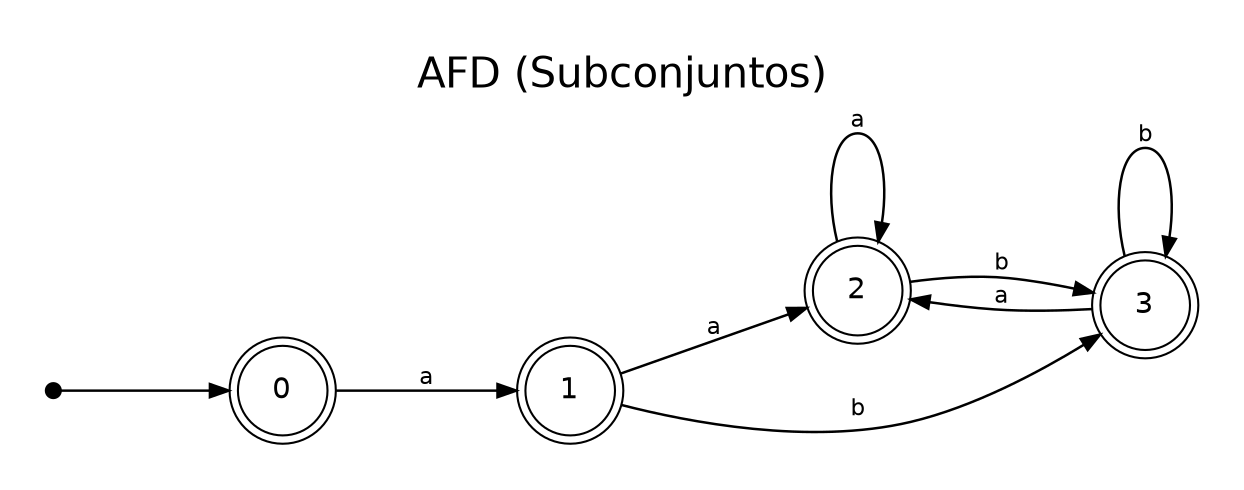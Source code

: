 digraph DFA {
  rankdir=LR; layout=dot; splines=true; overlap=false; concentrate=true; outputorder=edgesfirst; nodesep=0.7; ranksep=1.1; margin=0.25;
  labelloc="t"; label="AFD (Subconjuntos)"; fontsize=20; fontname="Helvetica";
  node [shape=circle, width=0.6, height=0.6, fontname="Helvetica"];
  edge [fontname="Helvetica", fontsize=11, arrowsize=0.9, penwidth=1.2, labeldistance=1.6];
  __start [shape=point, width=0.1, label=""];
  __start -> 0;
  0 [shape=doublecircle];
  1 [shape=doublecircle];
  2 [shape=doublecircle];
  3 [shape=doublecircle];
  0 -> 1 [label="a"];
  1 -> 2 [label="a"];
  1 -> 3 [label="b"];
  3 -> 2 [label="a"];
  3 -> 3 [label="b"];
  2 -> 2 [label="a"];
  2 -> 3 [label="b"];
}